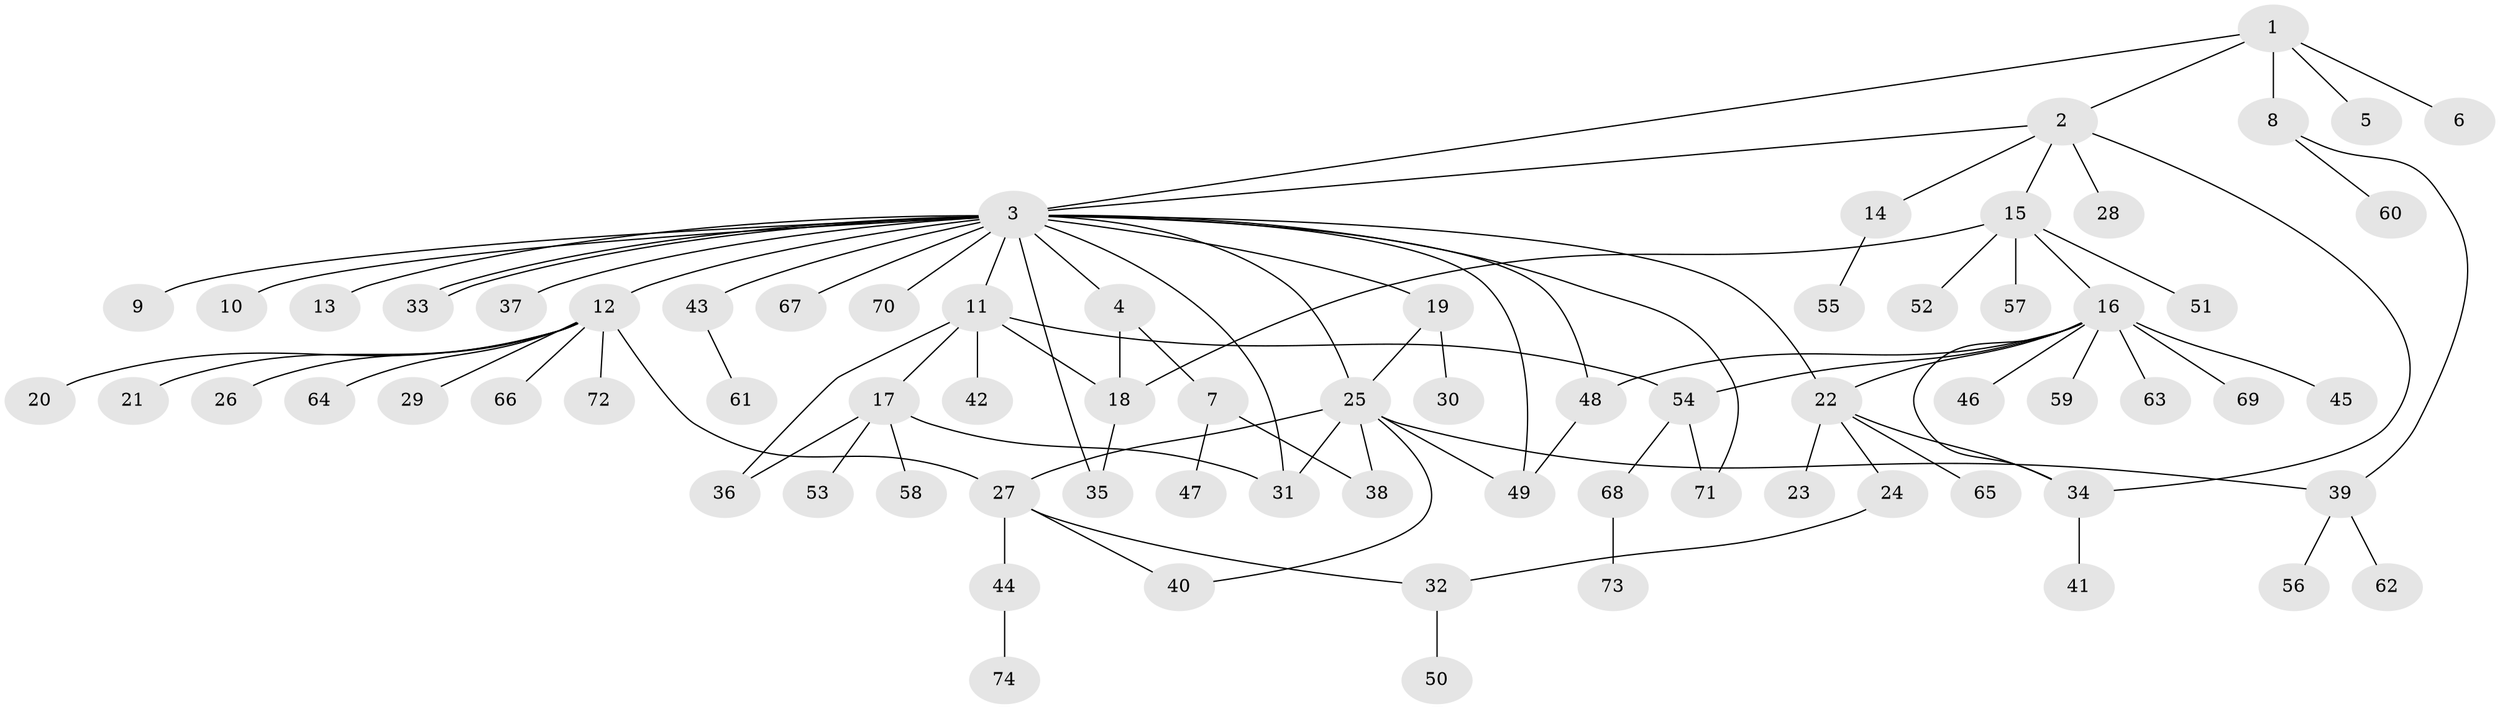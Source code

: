 // Generated by graph-tools (version 1.1) at 2025/46/03/09/25 04:46:57]
// undirected, 74 vertices, 95 edges
graph export_dot {
graph [start="1"]
  node [color=gray90,style=filled];
  1;
  2;
  3;
  4;
  5;
  6;
  7;
  8;
  9;
  10;
  11;
  12;
  13;
  14;
  15;
  16;
  17;
  18;
  19;
  20;
  21;
  22;
  23;
  24;
  25;
  26;
  27;
  28;
  29;
  30;
  31;
  32;
  33;
  34;
  35;
  36;
  37;
  38;
  39;
  40;
  41;
  42;
  43;
  44;
  45;
  46;
  47;
  48;
  49;
  50;
  51;
  52;
  53;
  54;
  55;
  56;
  57;
  58;
  59;
  60;
  61;
  62;
  63;
  64;
  65;
  66;
  67;
  68;
  69;
  70;
  71;
  72;
  73;
  74;
  1 -- 2;
  1 -- 3;
  1 -- 5;
  1 -- 6;
  1 -- 8;
  2 -- 3;
  2 -- 14;
  2 -- 15;
  2 -- 28;
  2 -- 34;
  3 -- 4;
  3 -- 9;
  3 -- 10;
  3 -- 11;
  3 -- 12;
  3 -- 13;
  3 -- 19;
  3 -- 22;
  3 -- 25;
  3 -- 31;
  3 -- 33;
  3 -- 33;
  3 -- 35;
  3 -- 37;
  3 -- 43;
  3 -- 48;
  3 -- 49;
  3 -- 67;
  3 -- 70;
  3 -- 71;
  4 -- 7;
  4 -- 18;
  7 -- 38;
  7 -- 47;
  8 -- 39;
  8 -- 60;
  11 -- 17;
  11 -- 18;
  11 -- 36;
  11 -- 42;
  11 -- 54;
  12 -- 20;
  12 -- 21;
  12 -- 26;
  12 -- 27;
  12 -- 29;
  12 -- 64;
  12 -- 66;
  12 -- 72;
  14 -- 55;
  15 -- 16;
  15 -- 18;
  15 -- 51;
  15 -- 52;
  15 -- 57;
  16 -- 22;
  16 -- 34;
  16 -- 45;
  16 -- 46;
  16 -- 48;
  16 -- 54;
  16 -- 59;
  16 -- 63;
  16 -- 69;
  17 -- 31;
  17 -- 36;
  17 -- 53;
  17 -- 58;
  18 -- 35;
  19 -- 25;
  19 -- 30;
  22 -- 23;
  22 -- 24;
  22 -- 34;
  22 -- 65;
  24 -- 32;
  25 -- 27;
  25 -- 31;
  25 -- 38;
  25 -- 39;
  25 -- 40;
  25 -- 49;
  27 -- 32;
  27 -- 40;
  27 -- 44;
  32 -- 50;
  34 -- 41;
  39 -- 56;
  39 -- 62;
  43 -- 61;
  44 -- 74;
  48 -- 49;
  54 -- 68;
  54 -- 71;
  68 -- 73;
}
